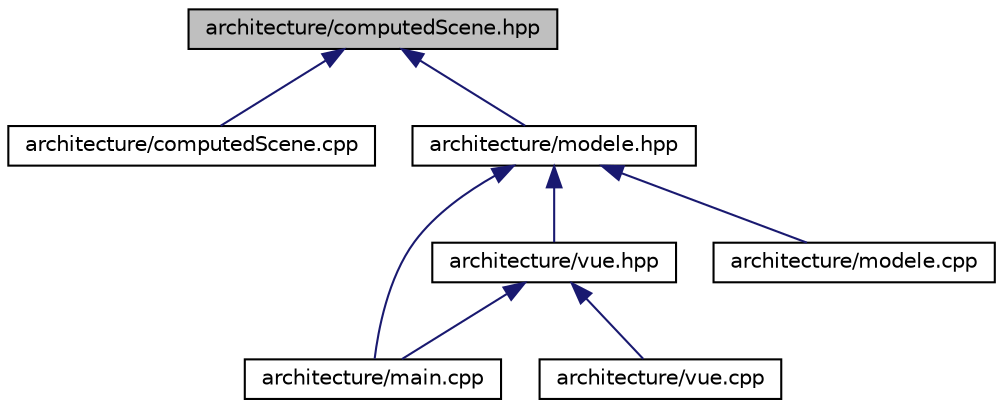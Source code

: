 digraph "architecture/computedScene.hpp"
{
  edge [fontname="Helvetica",fontsize="10",labelfontname="Helvetica",labelfontsize="10"];
  node [fontname="Helvetica",fontsize="10",shape=record];
  Node1 [label="architecture/computedScene.hpp",height=0.2,width=0.4,color="black", fillcolor="grey75", style="filled", fontcolor="black"];
  Node1 -> Node2 [dir="back",color="midnightblue",fontsize="10",style="solid"];
  Node2 [label="architecture/computedScene.cpp",height=0.2,width=0.4,color="black", fillcolor="white", style="filled",URL="$computed_scene_8cpp.html"];
  Node1 -> Node3 [dir="back",color="midnightblue",fontsize="10",style="solid"];
  Node3 [label="architecture/modele.hpp",height=0.2,width=0.4,color="black", fillcolor="white", style="filled",URL="$modele_8hpp.html"];
  Node3 -> Node4 [dir="back",color="midnightblue",fontsize="10",style="solid"];
  Node4 [label="architecture/main.cpp",height=0.2,width=0.4,color="black", fillcolor="white", style="filled",URL="$main_8cpp.html"];
  Node3 -> Node5 [dir="back",color="midnightblue",fontsize="10",style="solid"];
  Node5 [label="architecture/vue.hpp",height=0.2,width=0.4,color="black", fillcolor="white", style="filled",URL="$vue_8hpp.html",tooltip="Classe de gestion de l&#39;affichage. "];
  Node5 -> Node4 [dir="back",color="midnightblue",fontsize="10",style="solid"];
  Node5 -> Node6 [dir="back",color="midnightblue",fontsize="10",style="solid"];
  Node6 [label="architecture/vue.cpp",height=0.2,width=0.4,color="black", fillcolor="white", style="filled",URL="$vue_8cpp.html",tooltip="Classe de gestion de l&#39;affichage. "];
  Node3 -> Node7 [dir="back",color="midnightblue",fontsize="10",style="solid"];
  Node7 [label="architecture/modele.cpp",height=0.2,width=0.4,color="black", fillcolor="white", style="filled",URL="$modele_8cpp.html"];
}
